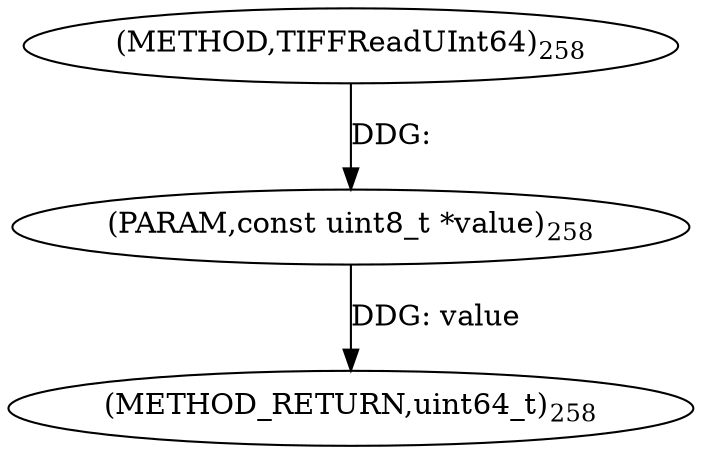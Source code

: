 digraph "TIFFReadUInt64" {  
"78280" [label = <(METHOD,TIFFReadUInt64)<SUB>258</SUB>> ]
"78282" [label = <(METHOD_RETURN,uint64_t)<SUB>258</SUB>> ]
"78281" [label = <(PARAM,const uint8_t *value)<SUB>258</SUB>> ]
  "78281" -> "78282"  [ label = "DDG: value"] 
  "78280" -> "78281"  [ label = "DDG: "] 
}
